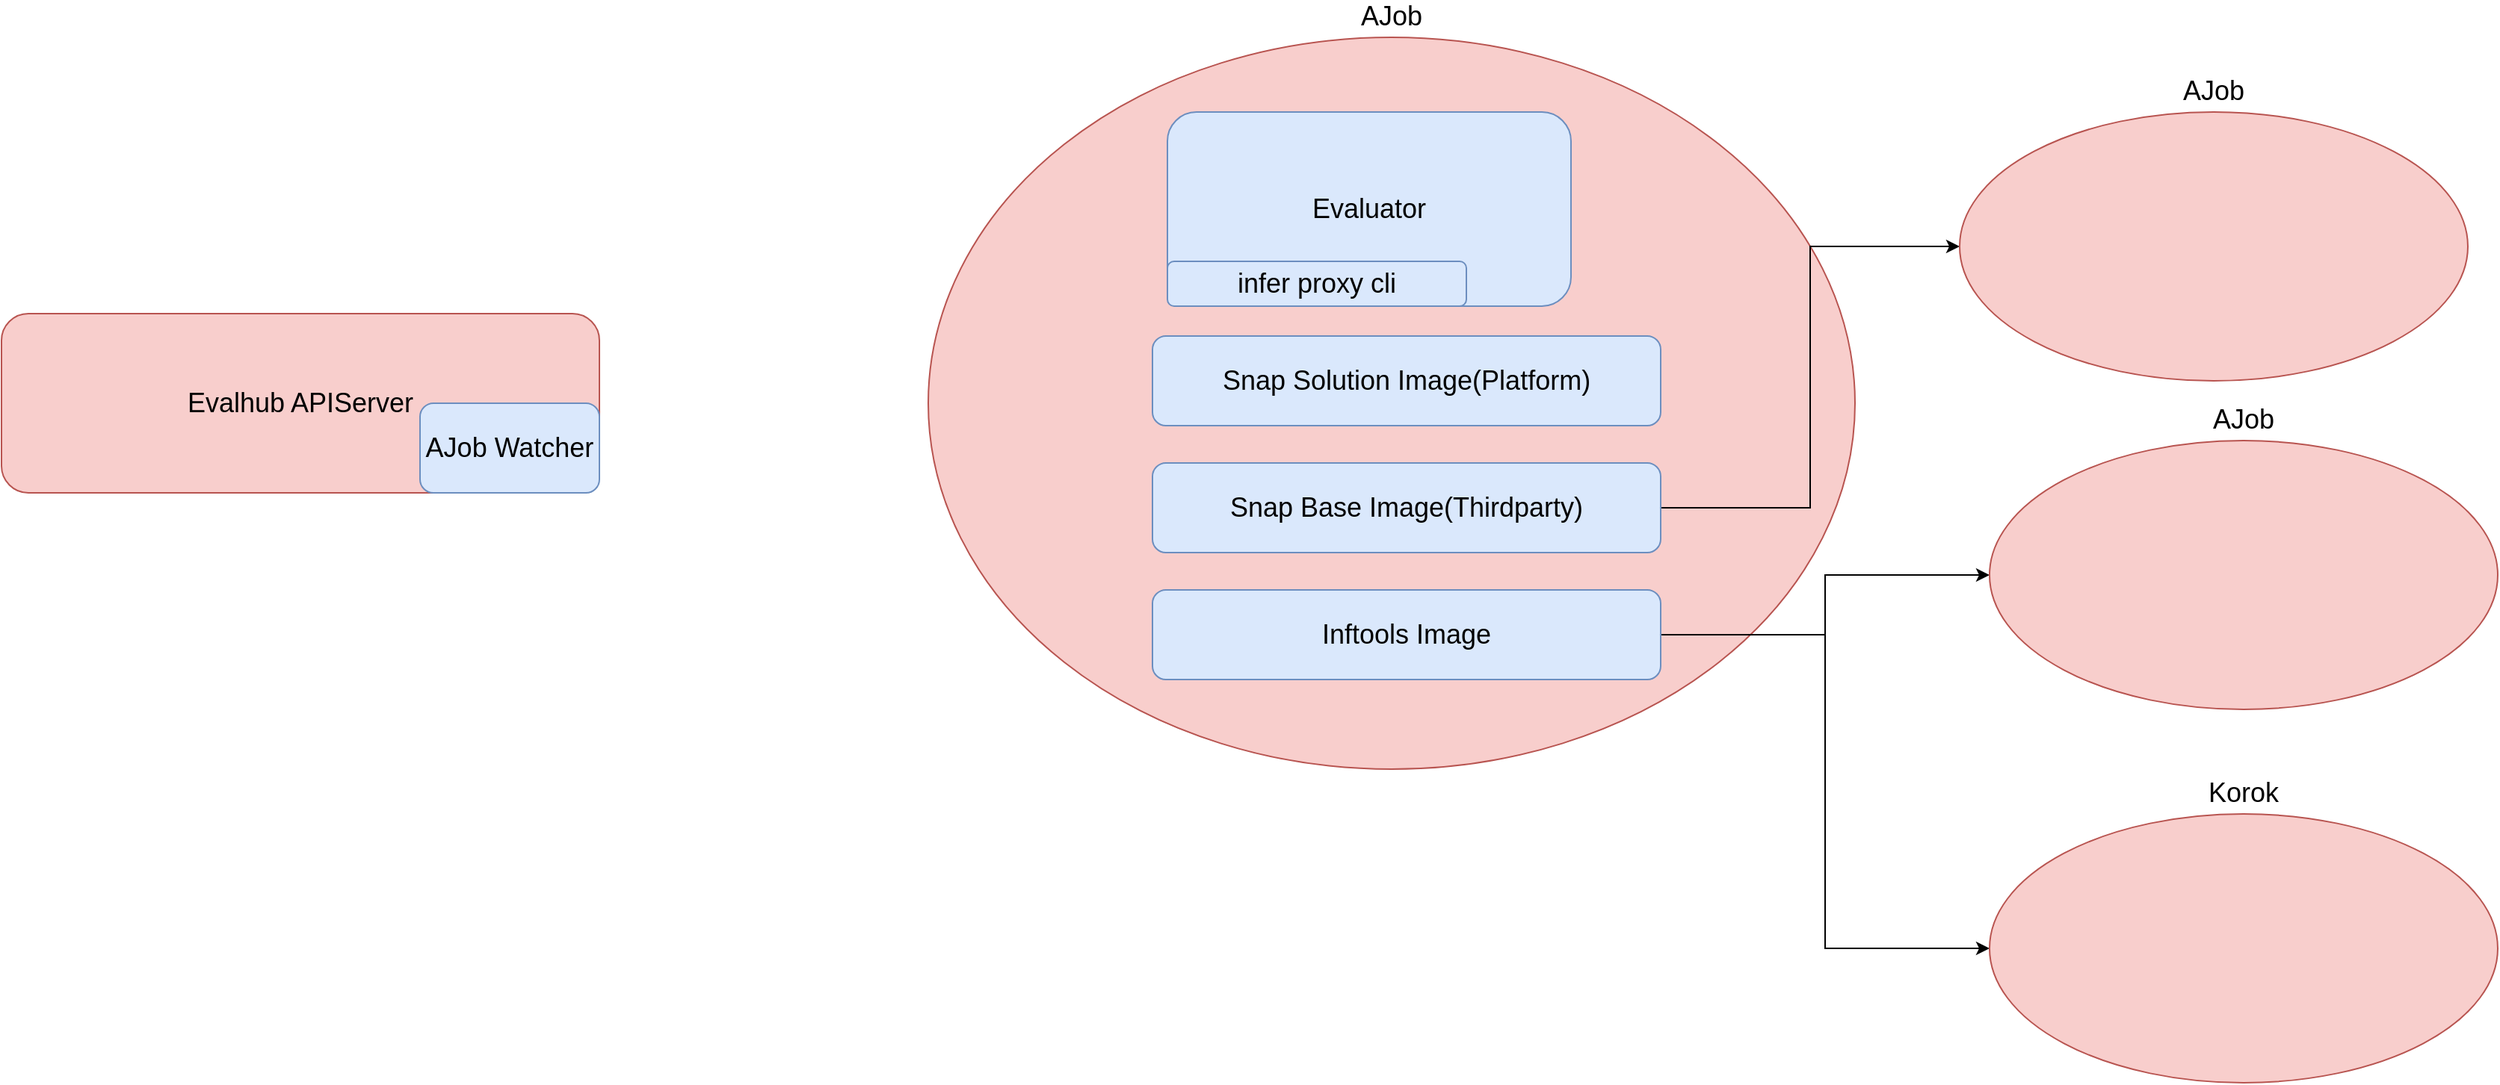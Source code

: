 <mxfile version="20.8.21" type="github"><diagram name="第 1 页" id="CxNV2_DBsOv5uQ48vzlA"><mxGraphModel dx="1434" dy="828" grid="1" gridSize="10" guides="1" tooltips="1" connect="1" arrows="1" fold="1" page="1" pageScale="1" pageWidth="3300" pageHeight="4681" math="0" shadow="0"><root><mxCell id="0"/><mxCell id="1" parent="0"/><mxCell id="8EsmIynt7PhqSQ1WWh0B-13" value="&lt;font style=&quot;font-size: 18px;&quot;&gt;AJob&lt;/font&gt;" style="ellipse;whiteSpace=wrap;html=1;labelPosition=center;verticalLabelPosition=top;align=center;verticalAlign=bottom;fillColor=#f8cecc;strokeColor=#b85450;fontSize=18;" vertex="1" parent="1"><mxGeometry x="740" y="200" width="620" height="490" as="geometry"/></mxCell><mxCell id="8EsmIynt7PhqSQ1WWh0B-29" value="Evalhub APIServer" style="rounded=1;whiteSpace=wrap;html=1;fillColor=#f8cecc;strokeColor=#b85450;fontSize=18;" vertex="1" parent="1"><mxGeometry x="120" y="385" width="400" height="120" as="geometry"/></mxCell><mxCell id="8EsmIynt7PhqSQ1WWh0B-30" value="AJob Watcher" style="rounded=1;whiteSpace=wrap;html=1;fillColor=#dae8fc;strokeColor=#6c8ebf;fontSize=18;" vertex="1" parent="1"><mxGeometry x="400" y="445" width="120" height="60" as="geometry"/></mxCell><mxCell id="8EsmIynt7PhqSQ1WWh0B-40" value="" style="group;movable=0;resizable=0;rotatable=0;deletable=0;editable=0;locked=1;connectable=0;" vertex="1" connectable="0" parent="1"><mxGeometry x="900" y="250" width="270" height="130" as="geometry"/></mxCell><mxCell id="8EsmIynt7PhqSQ1WWh0B-38" value="Evaluator" style="rounded=1;whiteSpace=wrap;html=1;fillColor=#dae8fc;strokeColor=#6c8ebf;fontSize=18;" vertex="1" parent="8EsmIynt7PhqSQ1WWh0B-40"><mxGeometry width="270" height="130" as="geometry"/></mxCell><mxCell id="8EsmIynt7PhqSQ1WWh0B-39" value="infer proxy cli" style="rounded=1;whiteSpace=wrap;html=1;fillColor=#dae8fc;strokeColor=#6c8ebf;fontSize=18;" vertex="1" parent="8EsmIynt7PhqSQ1WWh0B-40"><mxGeometry y="100" width="200" height="30" as="geometry"/></mxCell><mxCell id="8EsmIynt7PhqSQ1WWh0B-41" value="Snap Solution Image(Platform)" style="rounded=1;whiteSpace=wrap;html=1;fillColor=#dae8fc;strokeColor=#6c8ebf;fontSize=18;" vertex="1" parent="1"><mxGeometry x="890" y="400" width="340" height="60" as="geometry"/></mxCell><mxCell id="8EsmIynt7PhqSQ1WWh0B-49" style="edgeStyle=orthogonalEdgeStyle;rounded=0;orthogonalLoop=1;jettySize=auto;html=1;exitX=1;exitY=0.5;exitDx=0;exitDy=0;entryX=0;entryY=0.5;entryDx=0;entryDy=0;" edge="1" parent="1" source="8EsmIynt7PhqSQ1WWh0B-42" target="8EsmIynt7PhqSQ1WWh0B-44"><mxGeometry relative="1" as="geometry"/></mxCell><mxCell id="8EsmIynt7PhqSQ1WWh0B-42" value="Snap Base Image(Thirdparty)" style="rounded=1;whiteSpace=wrap;html=1;fillColor=#dae8fc;strokeColor=#6c8ebf;fontSize=18;" vertex="1" parent="1"><mxGeometry x="890" y="485" width="340" height="60" as="geometry"/></mxCell><mxCell id="8EsmIynt7PhqSQ1WWh0B-47" style="edgeStyle=orthogonalEdgeStyle;rounded=0;orthogonalLoop=1;jettySize=auto;html=1;exitX=1;exitY=0.5;exitDx=0;exitDy=0;entryX=0;entryY=0.5;entryDx=0;entryDy=0;" edge="1" parent="1" source="8EsmIynt7PhqSQ1WWh0B-43" target="8EsmIynt7PhqSQ1WWh0B-45"><mxGeometry relative="1" as="geometry"/></mxCell><mxCell id="8EsmIynt7PhqSQ1WWh0B-48" style="edgeStyle=orthogonalEdgeStyle;rounded=0;orthogonalLoop=1;jettySize=auto;html=1;exitX=1;exitY=0.5;exitDx=0;exitDy=0;entryX=0;entryY=0.5;entryDx=0;entryDy=0;" edge="1" parent="1" source="8EsmIynt7PhqSQ1WWh0B-43" target="8EsmIynt7PhqSQ1WWh0B-46"><mxGeometry relative="1" as="geometry"/></mxCell><mxCell id="8EsmIynt7PhqSQ1WWh0B-43" value="Inftools Image" style="rounded=1;whiteSpace=wrap;html=1;fillColor=#dae8fc;strokeColor=#6c8ebf;fontSize=18;" vertex="1" parent="1"><mxGeometry x="890" y="570" width="340" height="60" as="geometry"/></mxCell><mxCell id="8EsmIynt7PhqSQ1WWh0B-44" value="&lt;font style=&quot;font-size: 18px;&quot;&gt;AJob&lt;/font&gt;" style="ellipse;whiteSpace=wrap;html=1;labelPosition=center;verticalLabelPosition=top;align=center;verticalAlign=bottom;fillColor=#f8cecc;strokeColor=#b85450;fontSize=18;" vertex="1" parent="1"><mxGeometry x="1430" y="250" width="340" height="180" as="geometry"/></mxCell><mxCell id="8EsmIynt7PhqSQ1WWh0B-45" value="&lt;font style=&quot;font-size: 18px;&quot;&gt;AJob&lt;/font&gt;" style="ellipse;whiteSpace=wrap;html=1;labelPosition=center;verticalLabelPosition=top;align=center;verticalAlign=bottom;fillColor=#f8cecc;strokeColor=#b85450;fontSize=18;" vertex="1" parent="1"><mxGeometry x="1450" y="470" width="340" height="180" as="geometry"/></mxCell><mxCell id="8EsmIynt7PhqSQ1WWh0B-46" value="&lt;font style=&quot;font-size: 18px;&quot;&gt;Korok&lt;/font&gt;" style="ellipse;whiteSpace=wrap;html=1;labelPosition=center;verticalLabelPosition=top;align=center;verticalAlign=bottom;fillColor=#f8cecc;strokeColor=#b85450;fontSize=18;" vertex="1" parent="1"><mxGeometry x="1450" y="720" width="340" height="180" as="geometry"/></mxCell></root></mxGraphModel></diagram></mxfile>